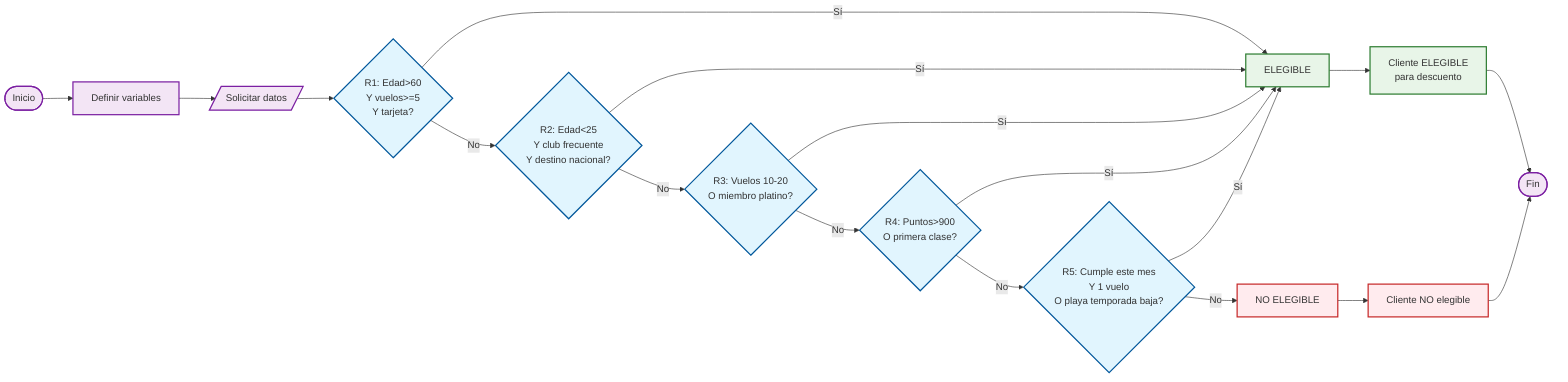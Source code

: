 flowchart LR
    %% Diseño horizontal para mejor visualización
    A([Inicio]) --> B[Definir variables]
    B --> C[/Solicitar datos/]
    
    %% Flujo principal de reglas
    C --> D{"R1: Edad>60<br/>Y vuelos>=5<br/>Y tarjeta?"}
    D -->|Sí| ELEGIBLE[ELEGIBLE]
    D -->|No| E{"R2: Edad<25<br/>Y club frecuente<br/>Y destino nacional?"}
    
    E -->|Sí| ELEGIBLE
    E -->|No| F{"R3: Vuelos 10-20<br/>O miembro platino?"}
    
    F -->|Sí| ELEGIBLE
    F -->|No| G{"R4: Puntos>900<br/>O primera clase?"}
    
    G -->|Sí| ELEGIBLE
    G -->|No| H{"R5: Cumple este mes<br/>Y 1 vuelo<br/>O playa temporada baja?"}
    
    H -->|Sí| ELEGIBLE
    H -->|No| NO_ELEGIBLE[NO ELEGIBLE]
    
    %% Mensajes finales
    ELEGIBLE --> MENSAJE_SI[Cliente ELEGIBLE<br/>para descuento]
    NO_ELEGIBLE --> MENSAJE_NO[Cliente NO elegible]
    
    MENSAJE_SI --> FIN([Fin])
    MENSAJE_NO --> FIN
    
    %% Estilos para mejor visualización
    classDef decision fill:#e1f5fe,stroke:#01579b,stroke-width:2px
    classDef success fill:#e8f5e8,stroke:#2e7d32,stroke-width:2px
    classDef error fill:#ffebee,stroke:#c62828,stroke-width:2px
    classDef process fill:#f3e5f5,stroke:#7b1fa2,stroke-width:2px
    
    class D,E,F,G,H decision
    class ELEGIBLE,MENSAJE_SI success
    class NO_ELEGIBLE,MENSAJE_NO error
    class A,B,C,FIN process